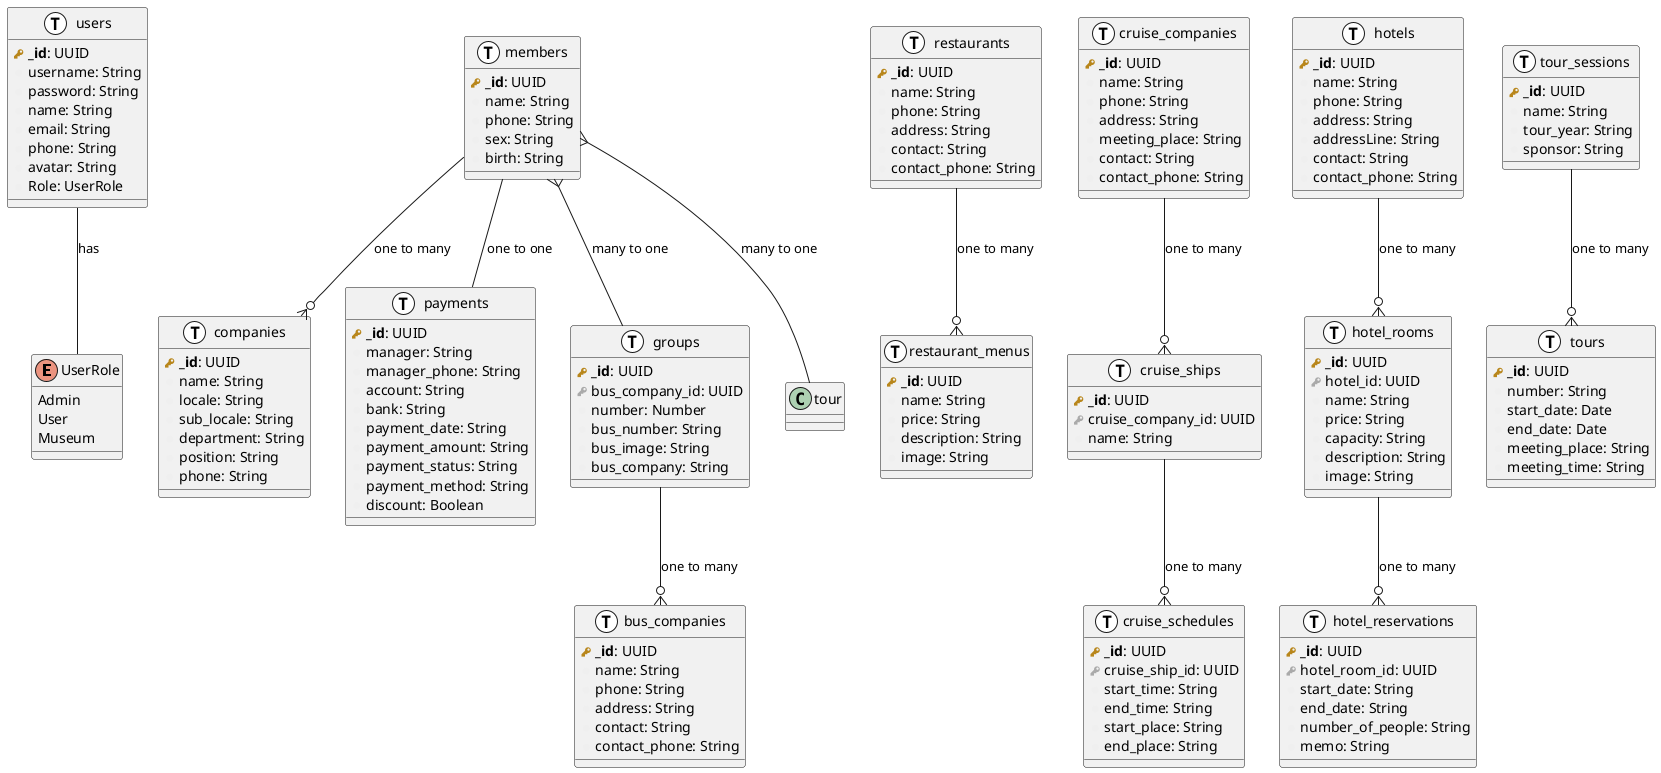 @startuml

!define primary_key(x) <b><color:#b8861b><&key></color> x</b>
!define foreign_key(x) <color:#aaaaaa><&key></color> x
!define column(x) <color:#efefef><&media-record></color> x
!define table(x) entity x << (T, white) >>

' ----------------------------------------
' 유저 관련 테이블
' ----------------------------------------

' User Role
enum UserRole {
    Admin
    User
    Museum
}

' 유저 테이블
table("users") {
    primary_key("_id"): UUID
    column("username"): String
    column("password"): String
    column("name"): String
    column("email"): String
    column("phone"): String
    column("avatar"): String
    column("Role"): UserRole
}

' 참가자 테이블
table("members") {
    primary_key("_id"): UUID
    column("name"): String
    column("phone"): String
    column("sex"): String
    column("birth"): String
}

' company 테이블
table("companies") {
    primary_key("_id"): UUID
    column("name"): String
    column("locale"): String
    column("sub_locale"): String
    column("department"): String
    column("position"): String
    column("phone"): String
}

' 참가자 결제 정보 테이블
table("payments") {
    primary_key("_id"): UUID
    column("manager"): String
    column("manager_phone"): String
    column("account"): String
    column("bank"): String
    column("payment_date"): String
    column("payment_amount"): String
    column("payment_status"): String
    column("payment_method"): String
    ' 도민할인
    column("discount"): Boolean
}

' ----------------------------------------
' 협력 업체 관련 테이블
' ----------------------------------------

' 버스 회사 테이블
table("bus_companies") {
    primary_key("_id"): UUID
    column("name"): String
    column("phone"): String
    column("address"): String
    column("contact"): String
    column("contact_phone"): String
}

' 식당 테이블
table("restaurants") {
    primary_key("_id"): UUID
    column("name"): String
    column("phone"): String
    column("address"): String
    column("contact"): String
    column("contact_phone"): String
}

' 식당 메뉴 테이블
table("restaurant_menus") {
    primary_key("_id"): UUID
    column("name"): String
    column("price"): String
    column("description"): String
    column("image"): String
}

' 선사 테이블
table("cruise_companies") {
    primary_key("_id"): UUID
    column("name"): String
    column("phone"): String
    ' 선사 주소
    column("address"): String
    ' 선사 집결지
    column("meeting_place"): String
    column("contact"): String
    column("contact_phone"): String
}

' 선박 테이블
table("cruise_ships") {
    primary_key("_id"): UUID
    foreign_key("cruise_company_id"): UUID
    column("name"): String
}

' 선박 스케쥴 테이블
table("cruise_schedules") {
    primary_key("_id"): UUID
    foreign_key("cruise_ship_id"): UUID
    column("start_time"): String
    column("end_time"): String
    column("start_place"): String
    column("end_place"): String
}

' 숙박 업소 테이블
table("hotels") {
    primary_key("_id"): UUID
    column("name"): String
    column("phone"): String
    column("address"): String
    column("addressLine"): String
    column("contact"): String
    column("contact_phone"): String
}

' 숙박 업소 방 테이블
table("hotel_rooms") {
    primary_key("_id"): UUID
    foreign_key("hotel_id"): UUID
    column("name"): String
    column("price"): String
    ' 숙박 인원
    column("capacity"): String
    column("description"): String
    column("image"): String
}

' 방 예약 테이블
table("hotel_reservations") {
    primary_key("_id"): UUID
    foreign_key("hotel_room_id"): UUID
    column("start_date"): String
    column("end_date"): String
    ' 예약 인원
    column("number_of_people"): String
    column("memo"): String
}


' ----------------------------------------
' 투어 관련 테이블
' ----------------------------------------

' tour session 테이블
table("tour_sessions"){
    primary_key("_id"): UUID
    ' 투어 이름 - 2019년도 투어
    column("name"): String
    column("tour_year"): String
    ' 주최 기관
    column("sponsor"): String
}


' tour 테이블 - 해당 년도 투어 정보
table("tours"){
    primary_key("_id"): UUID
    column("number"): String
    column("start_date"): Date
    column("end_date"): Date
    ' 집결지, 집결 시간
    column("meeting_place"): String
    column("meeting_time"): String
}

' ----------------------------------------
' 그룹 관련 테이블
' ----------------------------------------

' 그룹 테이블 - 투어의 호차별 그룹
table("groups"){
    primary_key("_id"): UUID
    foreign_key("bus_company_id"): UUID
    column("number"): Number
    column("bus_number"): String
    column("bus_image"): String
    column("bus_company"): String
}




' ------------RELATIONSHIP----------------
users -- UserRole : has

' ----------- MEMBER----------------------
' 참가자 기본 정보
' 참가자 - 회사 (1:N)
members --o{ companies : one to many
' 참가자 - 결제 정보 (1:N)
members -- payments : one to one
' 참가자 - 투어 (N:1)
members }-- tour : many to one

members }-- groups : many to one


' ----------- TOUR -----------------------
' 투어 - 투어 세션 (1:N)
tour_sessions --o{ tours : one to many


' 그룹 - 버스 회사 (1:N)
groups --o{ bus_companies : one to many

cruise_companies --o{ cruise_ships : one to many
cruise_ships --o{ cruise_schedules : one to many

restaurants --o{ restaurant_menus : one to many

hotels --o{ hotel_rooms : one to many

hotel_rooms --o{ hotel_reservations : one to many






@enduml